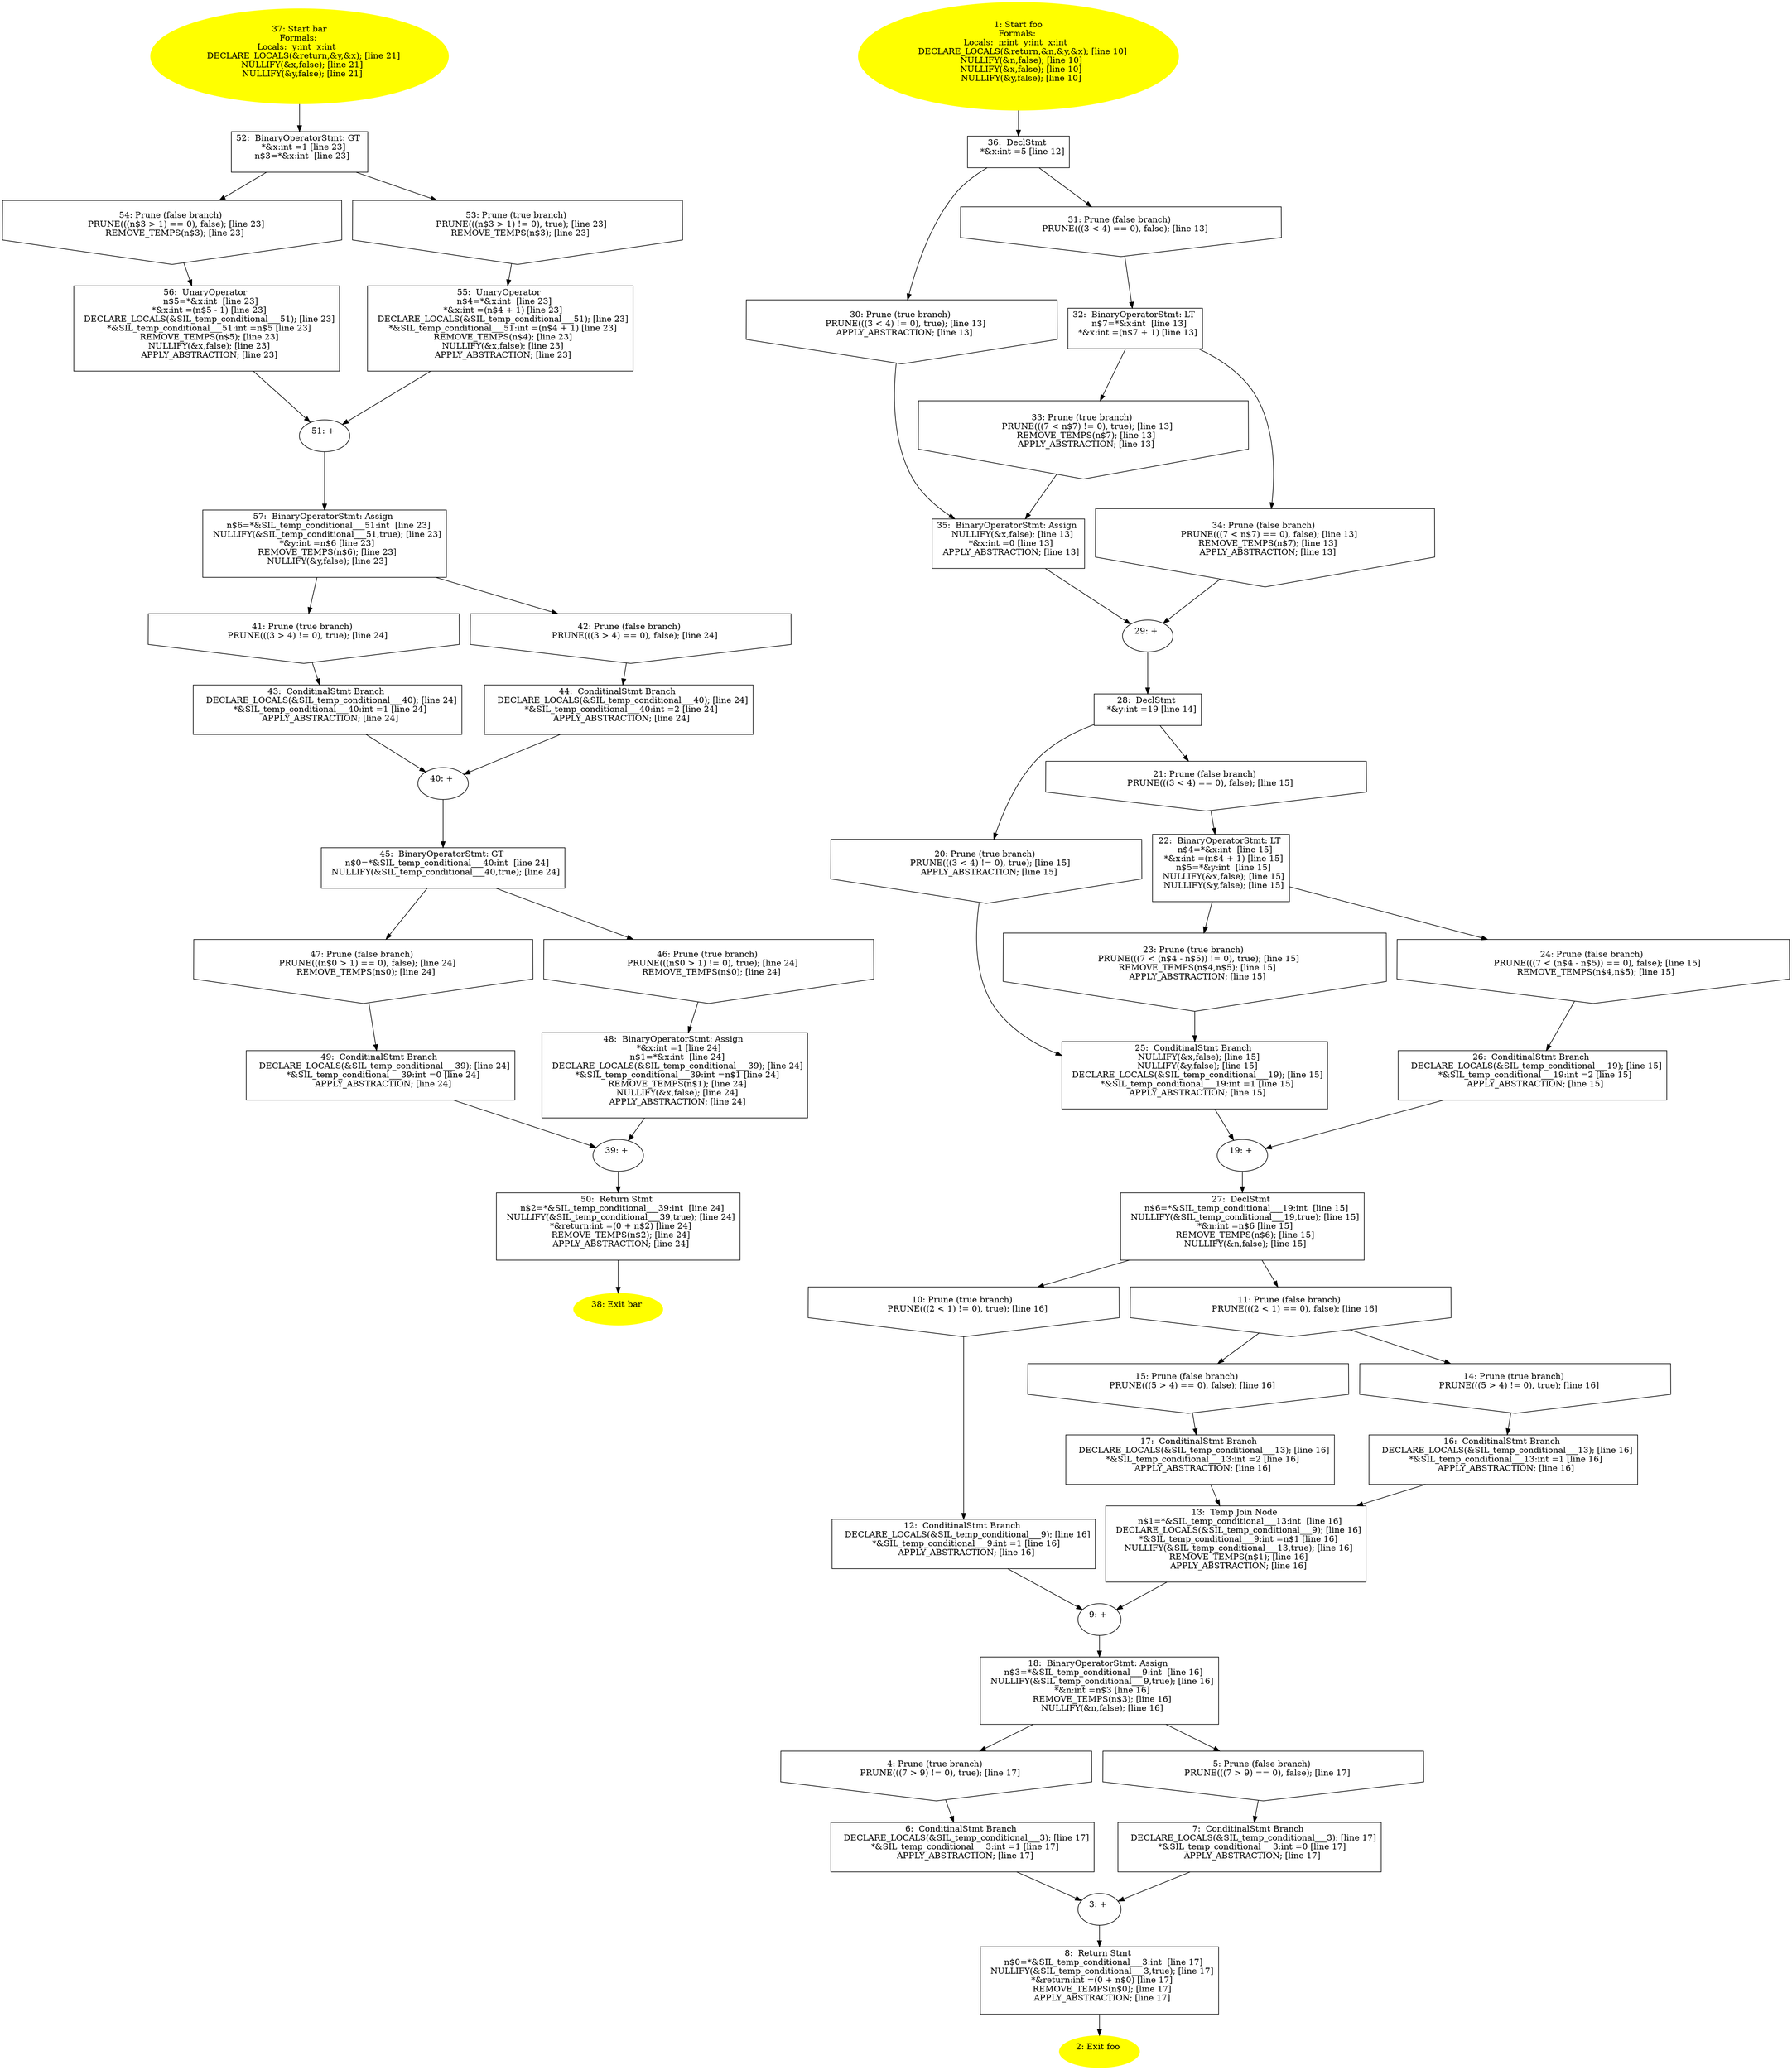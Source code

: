 digraph iCFG {
57 [label="57:  BinaryOperatorStmt: Assign \n   n$6=*&SIL_temp_conditional___51:int  [line 23]\n  NULLIFY(&SIL_temp_conditional___51,true); [line 23]\n  *&y:int =n$6 [line 23]\n  REMOVE_TEMPS(n$6); [line 23]\n  NULLIFY(&y,false); [line 23]\n " shape="box"]
	

	 57 -> 41 ;
	 57 -> 42 ;
56 [label="56:  UnaryOperator \n   n$5=*&x:int  [line 23]\n  *&x:int =(n$5 - 1) [line 23]\n  DECLARE_LOCALS(&SIL_temp_conditional___51); [line 23]\n  *&SIL_temp_conditional___51:int =n$5 [line 23]\n  REMOVE_TEMPS(n$5); [line 23]\n  NULLIFY(&x,false); [line 23]\n  APPLY_ABSTRACTION; [line 23]\n " shape="box"]
	

	 56 -> 51 ;
55 [label="55:  UnaryOperator \n   n$4=*&x:int  [line 23]\n  *&x:int =(n$4 + 1) [line 23]\n  DECLARE_LOCALS(&SIL_temp_conditional___51); [line 23]\n  *&SIL_temp_conditional___51:int =(n$4 + 1) [line 23]\n  REMOVE_TEMPS(n$4); [line 23]\n  NULLIFY(&x,false); [line 23]\n  APPLY_ABSTRACTION; [line 23]\n " shape="box"]
	

	 55 -> 51 ;
54 [label="54: Prune (false branch) \n   PRUNE(((n$3 > 1) == 0), false); [line 23]\n  REMOVE_TEMPS(n$3); [line 23]\n " shape="invhouse"]
	

	 54 -> 56 ;
53 [label="53: Prune (true branch) \n   PRUNE(((n$3 > 1) != 0), true); [line 23]\n  REMOVE_TEMPS(n$3); [line 23]\n " shape="invhouse"]
	

	 53 -> 55 ;
52 [label="52:  BinaryOperatorStmt: GT \n   *&x:int =1 [line 23]\n  n$3=*&x:int  [line 23]\n " shape="box"]
	

	 52 -> 53 ;
	 52 -> 54 ;
51 [label="51: + \n  " ]
	

	 51 -> 57 ;
50 [label="50:  Return Stmt \n   n$2=*&SIL_temp_conditional___39:int  [line 24]\n  NULLIFY(&SIL_temp_conditional___39,true); [line 24]\n  *&return:int =(0 + n$2) [line 24]\n  REMOVE_TEMPS(n$2); [line 24]\n  APPLY_ABSTRACTION; [line 24]\n " shape="box"]
	

	 50 -> 38 ;
49 [label="49:  ConditinalStmt Branch \n   DECLARE_LOCALS(&SIL_temp_conditional___39); [line 24]\n  *&SIL_temp_conditional___39:int =0 [line 24]\n  APPLY_ABSTRACTION; [line 24]\n " shape="box"]
	

	 49 -> 39 ;
48 [label="48:  BinaryOperatorStmt: Assign \n   *&x:int =1 [line 24]\n  n$1=*&x:int  [line 24]\n  DECLARE_LOCALS(&SIL_temp_conditional___39); [line 24]\n  *&SIL_temp_conditional___39:int =n$1 [line 24]\n  REMOVE_TEMPS(n$1); [line 24]\n  NULLIFY(&x,false); [line 24]\n  APPLY_ABSTRACTION; [line 24]\n " shape="box"]
	

	 48 -> 39 ;
47 [label="47: Prune (false branch) \n   PRUNE(((n$0 > 1) == 0), false); [line 24]\n  REMOVE_TEMPS(n$0); [line 24]\n " shape="invhouse"]
	

	 47 -> 49 ;
46 [label="46: Prune (true branch) \n   PRUNE(((n$0 > 1) != 0), true); [line 24]\n  REMOVE_TEMPS(n$0); [line 24]\n " shape="invhouse"]
	

	 46 -> 48 ;
45 [label="45:  BinaryOperatorStmt: GT \n   n$0=*&SIL_temp_conditional___40:int  [line 24]\n  NULLIFY(&SIL_temp_conditional___40,true); [line 24]\n " shape="box"]
	

	 45 -> 46 ;
	 45 -> 47 ;
44 [label="44:  ConditinalStmt Branch \n   DECLARE_LOCALS(&SIL_temp_conditional___40); [line 24]\n  *&SIL_temp_conditional___40:int =2 [line 24]\n  APPLY_ABSTRACTION; [line 24]\n " shape="box"]
	

	 44 -> 40 ;
43 [label="43:  ConditinalStmt Branch \n   DECLARE_LOCALS(&SIL_temp_conditional___40); [line 24]\n  *&SIL_temp_conditional___40:int =1 [line 24]\n  APPLY_ABSTRACTION; [line 24]\n " shape="box"]
	

	 43 -> 40 ;
42 [label="42: Prune (false branch) \n   PRUNE(((3 > 4) == 0), false); [line 24]\n " shape="invhouse"]
	

	 42 -> 44 ;
41 [label="41: Prune (true branch) \n   PRUNE(((3 > 4) != 0), true); [line 24]\n " shape="invhouse"]
	

	 41 -> 43 ;
40 [label="40: + \n  " ]
	

	 40 -> 45 ;
39 [label="39: + \n  " ]
	

	 39 -> 50 ;
38 [label="38: Exit bar \n  " color=yellow style=filled]
	

37 [label="37: Start bar\nFormals: \nLocals:  y:int  x:int  \n   DECLARE_LOCALS(&return,&y,&x); [line 21]\n  NULLIFY(&x,false); [line 21]\n  NULLIFY(&y,false); [line 21]\n " color=yellow style=filled]
	

	 37 -> 52 ;
36 [label="36:  DeclStmt \n   *&x:int =5 [line 12]\n " shape="box"]
	

	 36 -> 30 ;
	 36 -> 31 ;
35 [label="35:  BinaryOperatorStmt: Assign \n   NULLIFY(&x,false); [line 13]\n  *&x:int =0 [line 13]\n  APPLY_ABSTRACTION; [line 13]\n " shape="box"]
	

	 35 -> 29 ;
34 [label="34: Prune (false branch) \n   PRUNE(((7 < n$7) == 0), false); [line 13]\n  REMOVE_TEMPS(n$7); [line 13]\n  APPLY_ABSTRACTION; [line 13]\n " shape="invhouse"]
	

	 34 -> 29 ;
33 [label="33: Prune (true branch) \n   PRUNE(((7 < n$7) != 0), true); [line 13]\n  REMOVE_TEMPS(n$7); [line 13]\n  APPLY_ABSTRACTION; [line 13]\n " shape="invhouse"]
	

	 33 -> 35 ;
32 [label="32:  BinaryOperatorStmt: LT \n   n$7=*&x:int  [line 13]\n  *&x:int =(n$7 + 1) [line 13]\n " shape="box"]
	

	 32 -> 33 ;
	 32 -> 34 ;
31 [label="31: Prune (false branch) \n   PRUNE(((3 < 4) == 0), false); [line 13]\n " shape="invhouse"]
	

	 31 -> 32 ;
30 [label="30: Prune (true branch) \n   PRUNE(((3 < 4) != 0), true); [line 13]\n  APPLY_ABSTRACTION; [line 13]\n " shape="invhouse"]
	

	 30 -> 35 ;
29 [label="29: + \n  " ]
	

	 29 -> 28 ;
28 [label="28:  DeclStmt \n   *&y:int =19 [line 14]\n " shape="box"]
	

	 28 -> 20 ;
	 28 -> 21 ;
27 [label="27:  DeclStmt \n   n$6=*&SIL_temp_conditional___19:int  [line 15]\n  NULLIFY(&SIL_temp_conditional___19,true); [line 15]\n  *&n:int =n$6 [line 15]\n  REMOVE_TEMPS(n$6); [line 15]\n  NULLIFY(&n,false); [line 15]\n " shape="box"]
	

	 27 -> 10 ;
	 27 -> 11 ;
26 [label="26:  ConditinalStmt Branch \n   DECLARE_LOCALS(&SIL_temp_conditional___19); [line 15]\n  *&SIL_temp_conditional___19:int =2 [line 15]\n  APPLY_ABSTRACTION; [line 15]\n " shape="box"]
	

	 26 -> 19 ;
25 [label="25:  ConditinalStmt Branch \n   NULLIFY(&x,false); [line 15]\n  NULLIFY(&y,false); [line 15]\n  DECLARE_LOCALS(&SIL_temp_conditional___19); [line 15]\n  *&SIL_temp_conditional___19:int =1 [line 15]\n  APPLY_ABSTRACTION; [line 15]\n " shape="box"]
	

	 25 -> 19 ;
24 [label="24: Prune (false branch) \n   PRUNE(((7 < (n$4 - n$5)) == 0), false); [line 15]\n  REMOVE_TEMPS(n$4,n$5); [line 15]\n " shape="invhouse"]
	

	 24 -> 26 ;
23 [label="23: Prune (true branch) \n   PRUNE(((7 < (n$4 - n$5)) != 0), true); [line 15]\n  REMOVE_TEMPS(n$4,n$5); [line 15]\n  APPLY_ABSTRACTION; [line 15]\n " shape="invhouse"]
	

	 23 -> 25 ;
22 [label="22:  BinaryOperatorStmt: LT \n   n$4=*&x:int  [line 15]\n  *&x:int =(n$4 + 1) [line 15]\n  n$5=*&y:int  [line 15]\n  NULLIFY(&x,false); [line 15]\n  NULLIFY(&y,false); [line 15]\n " shape="box"]
	

	 22 -> 23 ;
	 22 -> 24 ;
21 [label="21: Prune (false branch) \n   PRUNE(((3 < 4) == 0), false); [line 15]\n " shape="invhouse"]
	

	 21 -> 22 ;
20 [label="20: Prune (true branch) \n   PRUNE(((3 < 4) != 0), true); [line 15]\n  APPLY_ABSTRACTION; [line 15]\n " shape="invhouse"]
	

	 20 -> 25 ;
19 [label="19: + \n  " ]
	

	 19 -> 27 ;
18 [label="18:  BinaryOperatorStmt: Assign \n   n$3=*&SIL_temp_conditional___9:int  [line 16]\n  NULLIFY(&SIL_temp_conditional___9,true); [line 16]\n  *&n:int =n$3 [line 16]\n  REMOVE_TEMPS(n$3); [line 16]\n  NULLIFY(&n,false); [line 16]\n " shape="box"]
	

	 18 -> 4 ;
	 18 -> 5 ;
17 [label="17:  ConditinalStmt Branch \n   DECLARE_LOCALS(&SIL_temp_conditional___13); [line 16]\n  *&SIL_temp_conditional___13:int =2 [line 16]\n  APPLY_ABSTRACTION; [line 16]\n " shape="box"]
	

	 17 -> 13 ;
16 [label="16:  ConditinalStmt Branch \n   DECLARE_LOCALS(&SIL_temp_conditional___13); [line 16]\n  *&SIL_temp_conditional___13:int =1 [line 16]\n  APPLY_ABSTRACTION; [line 16]\n " shape="box"]
	

	 16 -> 13 ;
15 [label="15: Prune (false branch) \n   PRUNE(((5 > 4) == 0), false); [line 16]\n " shape="invhouse"]
	

	 15 -> 17 ;
14 [label="14: Prune (true branch) \n   PRUNE(((5 > 4) != 0), true); [line 16]\n " shape="invhouse"]
	

	 14 -> 16 ;
13 [label="13:  Temp Join Node \n   n$1=*&SIL_temp_conditional___13:int  [line 16]\n  DECLARE_LOCALS(&SIL_temp_conditional___9); [line 16]\n  *&SIL_temp_conditional___9:int =n$1 [line 16]\n  NULLIFY(&SIL_temp_conditional___13,true); [line 16]\n  REMOVE_TEMPS(n$1); [line 16]\n  APPLY_ABSTRACTION; [line 16]\n " shape="box"]
	

	 13 -> 9 ;
12 [label="12:  ConditinalStmt Branch \n   DECLARE_LOCALS(&SIL_temp_conditional___9); [line 16]\n  *&SIL_temp_conditional___9:int =1 [line 16]\n  APPLY_ABSTRACTION; [line 16]\n " shape="box"]
	

	 12 -> 9 ;
11 [label="11: Prune (false branch) \n   PRUNE(((2 < 1) == 0), false); [line 16]\n " shape="invhouse"]
	

	 11 -> 14 ;
	 11 -> 15 ;
10 [label="10: Prune (true branch) \n   PRUNE(((2 < 1) != 0), true); [line 16]\n " shape="invhouse"]
	

	 10 -> 12 ;
9 [label="9: + \n  " ]
	

	 9 -> 18 ;
8 [label="8:  Return Stmt \n   n$0=*&SIL_temp_conditional___3:int  [line 17]\n  NULLIFY(&SIL_temp_conditional___3,true); [line 17]\n  *&return:int =(0 + n$0) [line 17]\n  REMOVE_TEMPS(n$0); [line 17]\n  APPLY_ABSTRACTION; [line 17]\n " shape="box"]
	

	 8 -> 2 ;
7 [label="7:  ConditinalStmt Branch \n   DECLARE_LOCALS(&SIL_temp_conditional___3); [line 17]\n  *&SIL_temp_conditional___3:int =0 [line 17]\n  APPLY_ABSTRACTION; [line 17]\n " shape="box"]
	

	 7 -> 3 ;
6 [label="6:  ConditinalStmt Branch \n   DECLARE_LOCALS(&SIL_temp_conditional___3); [line 17]\n  *&SIL_temp_conditional___3:int =1 [line 17]\n  APPLY_ABSTRACTION; [line 17]\n " shape="box"]
	

	 6 -> 3 ;
5 [label="5: Prune (false branch) \n   PRUNE(((7 > 9) == 0), false); [line 17]\n " shape="invhouse"]
	

	 5 -> 7 ;
4 [label="4: Prune (true branch) \n   PRUNE(((7 > 9) != 0), true); [line 17]\n " shape="invhouse"]
	

	 4 -> 6 ;
3 [label="3: + \n  " ]
	

	 3 -> 8 ;
2 [label="2: Exit foo \n  " color=yellow style=filled]
	

1 [label="1: Start foo\nFormals: \nLocals:  n:int  y:int  x:int  \n   DECLARE_LOCALS(&return,&n,&y,&x); [line 10]\n  NULLIFY(&n,false); [line 10]\n  NULLIFY(&x,false); [line 10]\n  NULLIFY(&y,false); [line 10]\n " color=yellow style=filled]
	

	 1 -> 36 ;
}
